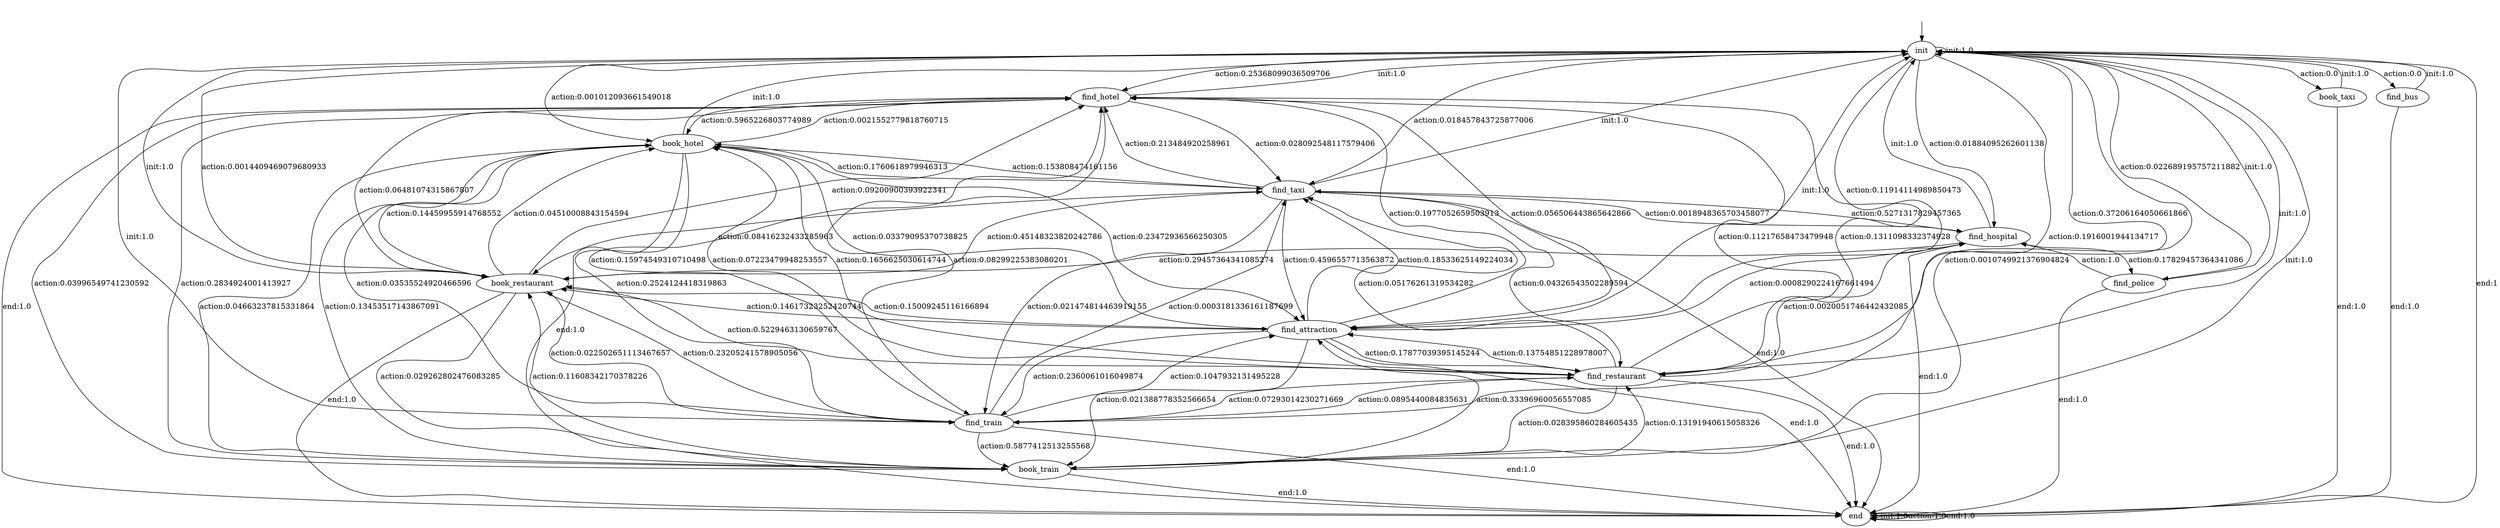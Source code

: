 digraph learned_mdp {
s0 [label="init"];
s1 [label="find_hotel"];
s2 [label="book_hotel"];
s3 [label="find_train"];
s4 [label="book_train"];
s5 [label="find_attraction"];
s6 [label="find_restaurant"];
s7 [label="book_restaurant"];
s8 [label="find_hospital"];
s9 [label="book_taxi"];
s10 [label="find_taxi"];
s11 [label="find_bus"];
s12 [label="find_police"];
s13 [label="end"];
s0 -> s0  [label="init:1.0"];
s0 -> s1  [label="action:0.25368099036509706"];
s0 -> s2  [label="action:0.001012093661549018"];
s0 -> s3  [label="action:0.1916001944134717"];
s0 -> s4  [label="action:0.0010749921376904824"];
s0 -> s5  [label="action:0.11914114989850473"];
s0 -> s6  [label="action:0.37206164050661866"];
s0 -> s7  [label="action:0.0014409469079680933"];
s0 -> s8  [label="action:0.01884095262601138"];
s0 -> s9  [label="action:0.0"];
s0 -> s10  [label="action:0.018457843725877006"];
s0 -> s11  [label="action:0.0"];
s0 -> s12  [label="action:0.022689195757211882"];
s0 -> s13  [label="end:1"];
s1 -> s0  [label="init:1.0"];
s1 -> s2  [label="action:0.5965226803774989"];
s1 -> s3  [label="action:0.08299225383080201"];
s1 -> s4  [label="action:0.03996549741230592"];
s1 -> s5  [label="action:0.056506443865642866"];
s1 -> s6  [label="action:0.1311098332374928"];
s1 -> s7  [label="action:0.06481074315867807"];
s1 -> s10  [label="action:0.028092548117579406"];
s1 -> s13 [label="end:1.0"];
s2 -> s0  [label="init:1.0"];
s2 -> s1  [label="action:0.0021552779818760715"];
s2 -> s3  [label="action:0.2524124418319863"];
s2 -> s4  [label="action:0.04663237815331864"];
s2 -> s5  [label="action:0.23472936566250305"];
s2 -> s6  [label="action:0.1656625030614744"];
s2 -> s7  [label="action:0.14459955914768552"];
s2 -> s10  [label="action:0.153808474161156"];
s2 -> s13 [label="end:1.0"];
s3 -> s0  [label="init:1.0"];
s3 -> s1  [label="action:0.15974549310710498"];
s3 -> s2  [label="action:0.03535524920466596"];
s3 -> s4  [label="action:0.5877412513255568"];
s3 -> s5  [label="action:0.1047932131495228"];
s3 -> s6  [label="action:0.0895440084835631"];
s3 -> s7  [label="action:0.022502651113467657"];
s3 -> s10  [label="action:0.0003181336161187699"];
s3 -> s13 [label="end:1.0"];
s4 -> s0  [label="init:1.0"];
s4 -> s1  [label="action:0.2834924001413927"];
s4 -> s2  [label="action:0.13453517143867091"];
s4 -> s5  [label="action:0.33396960056557085"];
s4 -> s6  [label="action:0.13191940615058326"];
s4 -> s7  [label="action:0.11608342170378226"];
s4 -> s13 [label="end:1.0"];
s5 -> s0  [label="init:1.0"];
s5 -> s1  [label="action:0.1977052659503913"];
s5 -> s2  [label="action:0.03379095370738825"];
s5 -> s3  [label="action:0.2360061016049874"];
s5 -> s4  [label="action:0.021388778352566654"];
s5 -> s6  [label="action:0.17877039395145244"];
s5 -> s7  [label="action:0.14617323252420744"];
s5 -> s8  [label="action:0.0008290224167661494"];
s5 -> s10  [label="action:0.18533625149224034"];
s5 -> s13 [label="end:1.0"];
s6 -> s0  [label="init:1.0"];
s6 -> s1  [label="action:0.11217658473479948"];
s6 -> s2  [label="action:0.07223479948253557"];
s6 -> s3  [label="action:0.07293014230271669"];
s6 -> s4  [label="action:0.028395860284605435"];
s6 -> s5  [label="action:0.13754851228978007"];
s6 -> s7  [label="action:0.5229463130659767"];
s6 -> s8  [label="action:0.0020051746442432085"];
s6 -> s10  [label="action:0.05176261319534282"];
s6 -> s13 [label="end:1.0"];
s7 -> s0  [label="init:1.0"];
s7 -> s1  [label="action:0.09200900393922341"];
s7 -> s2  [label="action:0.04510008843154594"];
s7 -> s3  [label="action:0.23205241578905056"];
s7 -> s4  [label="action:0.029262802476083285"];
s7 -> s5  [label="action:0.15009245116166894"];
s7 -> s10  [label="action:0.45148323820242786"];
s7 -> s13 [label="end:1.0"];
s8 -> s0  [label="init:1.0"];
s8 -> s7  [label="action:0.29457364341085274"];
s8 -> s10  [label="action:0.5271317829457365"];
s8 -> s12  [label="action:0.17829457364341086"];
s8 -> s13 [label="end:1.0"];
s9 -> s0  [label="init:1.0"];
s9 -> s13 [label="end:1.0"];
s10 -> s0  [label="init:1.0"];
s10 -> s1  [label="action:0.213484920258961"];
s10 -> s2  [label="action:0.1760618979946313"];
s10 -> s3  [label="action:0.021474814463919155"];
s10 -> s5  [label="action:0.4596557713563872"];
s10 -> s6  [label="action:0.04326543502289594"];
s10 -> s7  [label="action:0.08416232433285963"];
s10 -> s8  [label="action:0.0018948365703458077"];
s10 -> s13 [label="end:1.0"];
s11 -> s0  [label="init:1.0"];
s11 -> s13 [label="end:1.0"];
s12 -> s0  [label="init:1.0"];
s12 -> s8  [label="action:1.0"];
s12 -> s13 [label="end:1.0"];
s13 -> s13 [label="init:1.0"];
s13 -> s13  [label="action:1.0"];
s13 -> s13  [label="end:1.0"];
__start0 [label="", shape=none];
__start0 -> s0  [label=""];
}